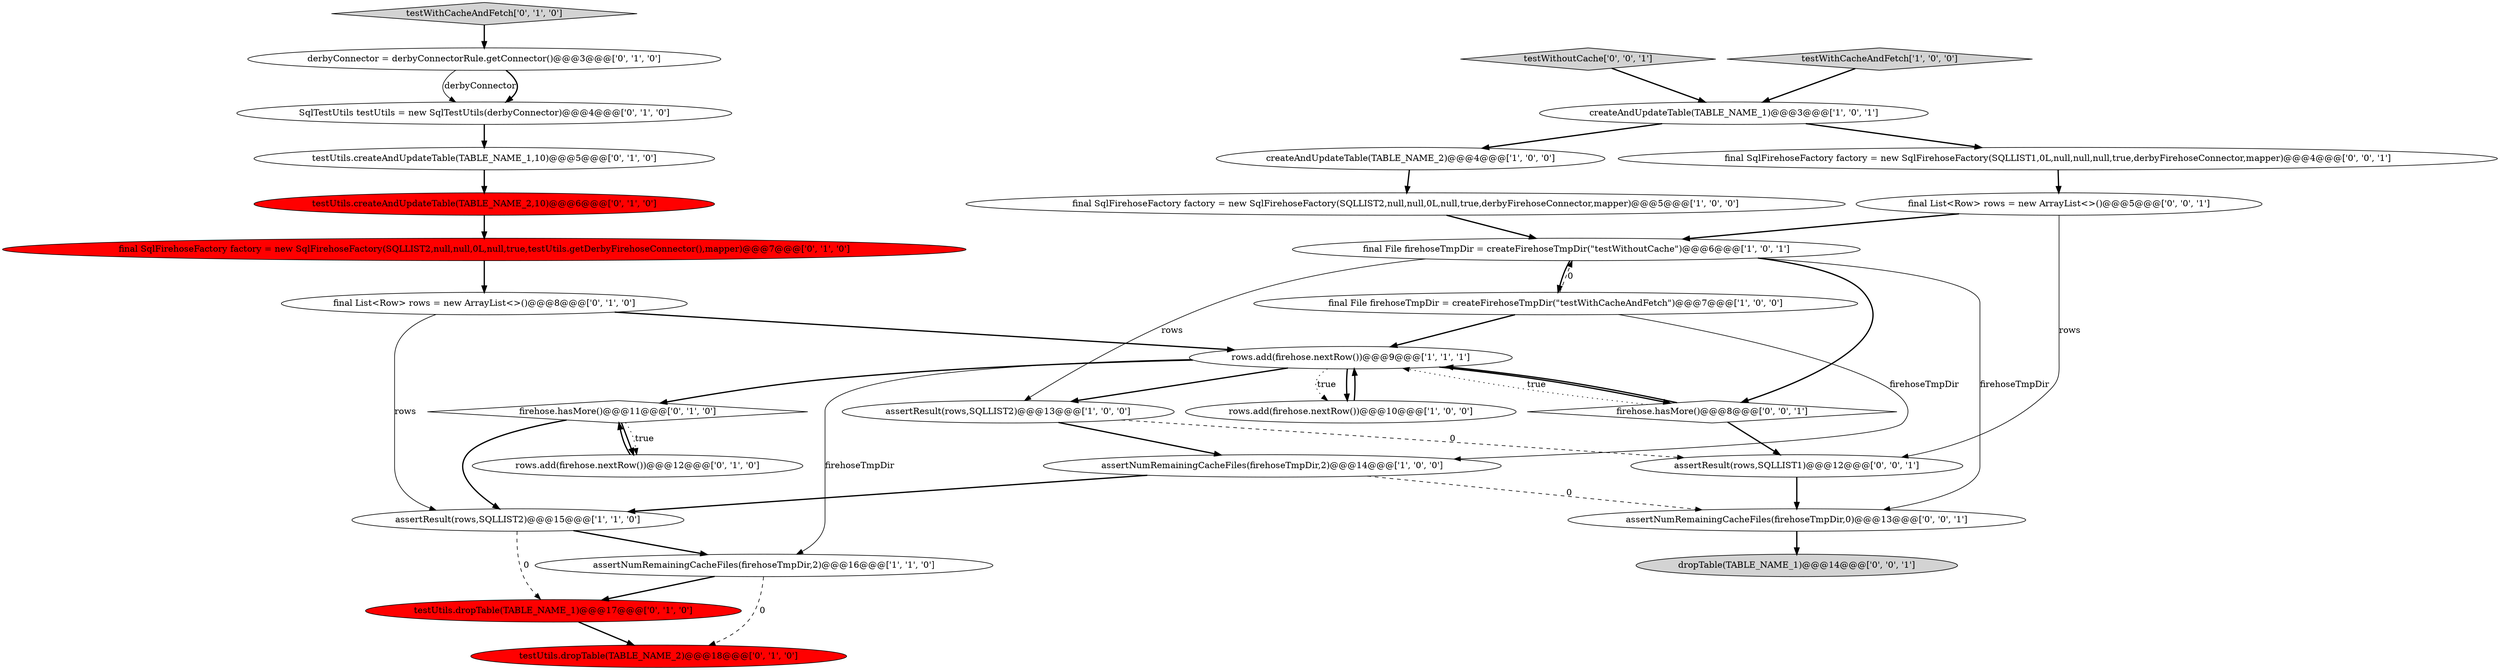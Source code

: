digraph {
7 [style = filled, label = "createAndUpdateTable(TABLE_NAME_1)@@@3@@@['1', '0', '1']", fillcolor = white, shape = ellipse image = "AAA0AAABBB1BBB"];
17 [style = filled, label = "final SqlFirehoseFactory factory = new SqlFirehoseFactory(SQLLIST2,null,null,0L,null,true,testUtils.getDerbyFirehoseConnector(),mapper)@@@7@@@['0', '1', '0']", fillcolor = red, shape = ellipse image = "AAA1AAABBB2BBB"];
19 [style = filled, label = "derbyConnector = derbyConnectorRule.getConnector()@@@3@@@['0', '1', '0']", fillcolor = white, shape = ellipse image = "AAA0AAABBB2BBB"];
0 [style = filled, label = "createAndUpdateTable(TABLE_NAME_2)@@@4@@@['1', '0', '0']", fillcolor = white, shape = ellipse image = "AAA0AAABBB1BBB"];
9 [style = filled, label = "final File firehoseTmpDir = createFirehoseTmpDir(\"testWithoutCache\")@@@6@@@['1', '0', '1']", fillcolor = white, shape = ellipse image = "AAA0AAABBB1BBB"];
16 [style = filled, label = "testUtils.createAndUpdateTable(TABLE_NAME_1,10)@@@5@@@['0', '1', '0']", fillcolor = white, shape = ellipse image = "AAA0AAABBB2BBB"];
22 [style = filled, label = "testWithCacheAndFetch['0', '1', '0']", fillcolor = lightgray, shape = diamond image = "AAA0AAABBB2BBB"];
23 [style = filled, label = "assertNumRemainingCacheFiles(firehoseTmpDir,0)@@@13@@@['0', '0', '1']", fillcolor = white, shape = ellipse image = "AAA0AAABBB3BBB"];
25 [style = filled, label = "testWithoutCache['0', '0', '1']", fillcolor = lightgray, shape = diamond image = "AAA0AAABBB3BBB"];
21 [style = filled, label = "final List<Row> rows = new ArrayList<>()@@@8@@@['0', '1', '0']", fillcolor = white, shape = ellipse image = "AAA0AAABBB2BBB"];
27 [style = filled, label = "dropTable(TABLE_NAME_1)@@@14@@@['0', '0', '1']", fillcolor = lightgray, shape = ellipse image = "AAA0AAABBB3BBB"];
15 [style = filled, label = "SqlTestUtils testUtils = new SqlTestUtils(derbyConnector)@@@4@@@['0', '1', '0']", fillcolor = white, shape = ellipse image = "AAA0AAABBB2BBB"];
2 [style = filled, label = "final SqlFirehoseFactory factory = new SqlFirehoseFactory(SQLLIST2,null,null,0L,null,true,derbyFirehoseConnector,mapper)@@@5@@@['1', '0', '0']", fillcolor = white, shape = ellipse image = "AAA0AAABBB1BBB"];
3 [style = filled, label = "final File firehoseTmpDir = createFirehoseTmpDir(\"testWithCacheAndFetch\")@@@7@@@['1', '0', '0']", fillcolor = white, shape = ellipse image = "AAA0AAABBB1BBB"];
4 [style = filled, label = "assertNumRemainingCacheFiles(firehoseTmpDir,2)@@@16@@@['1', '1', '0']", fillcolor = white, shape = ellipse image = "AAA0AAABBB1BBB"];
10 [style = filled, label = "rows.add(firehose.nextRow())@@@9@@@['1', '1', '1']", fillcolor = white, shape = ellipse image = "AAA0AAABBB1BBB"];
13 [style = filled, label = "testUtils.dropTable(TABLE_NAME_1)@@@17@@@['0', '1', '0']", fillcolor = red, shape = ellipse image = "AAA1AAABBB2BBB"];
28 [style = filled, label = "final SqlFirehoseFactory factory = new SqlFirehoseFactory(SQLLIST1,0L,null,null,null,true,derbyFirehoseConnector,mapper)@@@4@@@['0', '0', '1']", fillcolor = white, shape = ellipse image = "AAA0AAABBB3BBB"];
29 [style = filled, label = "assertResult(rows,SQLLIST1)@@@12@@@['0', '0', '1']", fillcolor = white, shape = ellipse image = "AAA0AAABBB3BBB"];
11 [style = filled, label = "assertResult(rows,SQLLIST2)@@@13@@@['1', '0', '0']", fillcolor = white, shape = ellipse image = "AAA0AAABBB1BBB"];
5 [style = filled, label = "assertResult(rows,SQLLIST2)@@@15@@@['1', '1', '0']", fillcolor = white, shape = ellipse image = "AAA0AAABBB1BBB"];
12 [style = filled, label = "testUtils.dropTable(TABLE_NAME_2)@@@18@@@['0', '1', '0']", fillcolor = red, shape = ellipse image = "AAA1AAABBB2BBB"];
8 [style = filled, label = "rows.add(firehose.nextRow())@@@10@@@['1', '0', '0']", fillcolor = white, shape = ellipse image = "AAA0AAABBB1BBB"];
24 [style = filled, label = "final List<Row> rows = new ArrayList<>()@@@5@@@['0', '0', '1']", fillcolor = white, shape = ellipse image = "AAA0AAABBB3BBB"];
26 [style = filled, label = "firehose.hasMore()@@@8@@@['0', '0', '1']", fillcolor = white, shape = diamond image = "AAA0AAABBB3BBB"];
1 [style = filled, label = "assertNumRemainingCacheFiles(firehoseTmpDir,2)@@@14@@@['1', '0', '0']", fillcolor = white, shape = ellipse image = "AAA0AAABBB1BBB"];
18 [style = filled, label = "rows.add(firehose.nextRow())@@@12@@@['0', '1', '0']", fillcolor = white, shape = ellipse image = "AAA0AAABBB2BBB"];
6 [style = filled, label = "testWithCacheAndFetch['1', '0', '0']", fillcolor = lightgray, shape = diamond image = "AAA0AAABBB1BBB"];
20 [style = filled, label = "firehose.hasMore()@@@11@@@['0', '1', '0']", fillcolor = white, shape = diamond image = "AAA0AAABBB2BBB"];
14 [style = filled, label = "testUtils.createAndUpdateTable(TABLE_NAME_2,10)@@@6@@@['0', '1', '0']", fillcolor = red, shape = ellipse image = "AAA1AAABBB2BBB"];
1->5 [style = bold, label=""];
5->13 [style = dashed, label="0"];
8->10 [style = bold, label=""];
21->10 [style = bold, label=""];
10->8 [style = dotted, label="true"];
10->20 [style = bold, label=""];
23->27 [style = bold, label=""];
22->19 [style = bold, label=""];
26->10 [style = bold, label=""];
11->1 [style = bold, label=""];
10->4 [style = solid, label="firehoseTmpDir"];
26->29 [style = bold, label=""];
0->2 [style = bold, label=""];
4->13 [style = bold, label=""];
11->29 [style = dashed, label="0"];
14->17 [style = bold, label=""];
7->0 [style = bold, label=""];
10->26 [style = bold, label=""];
2->9 [style = bold, label=""];
29->23 [style = bold, label=""];
15->16 [style = bold, label=""];
25->7 [style = bold, label=""];
3->1 [style = solid, label="firehoseTmpDir"];
20->5 [style = bold, label=""];
4->12 [style = dashed, label="0"];
9->26 [style = bold, label=""];
20->18 [style = bold, label=""];
3->10 [style = bold, label=""];
18->20 [style = bold, label=""];
13->12 [style = bold, label=""];
19->15 [style = solid, label="derbyConnector"];
10->8 [style = bold, label=""];
7->28 [style = bold, label=""];
3->9 [style = dashed, label="0"];
26->10 [style = dotted, label="true"];
5->4 [style = bold, label=""];
21->5 [style = solid, label="rows"];
9->11 [style = solid, label="rows"];
28->24 [style = bold, label=""];
9->3 [style = bold, label=""];
16->14 [style = bold, label=""];
20->18 [style = dotted, label="true"];
24->29 [style = solid, label="rows"];
19->15 [style = bold, label=""];
6->7 [style = bold, label=""];
1->23 [style = dashed, label="0"];
17->21 [style = bold, label=""];
24->9 [style = bold, label=""];
9->23 [style = solid, label="firehoseTmpDir"];
10->11 [style = bold, label=""];
}
